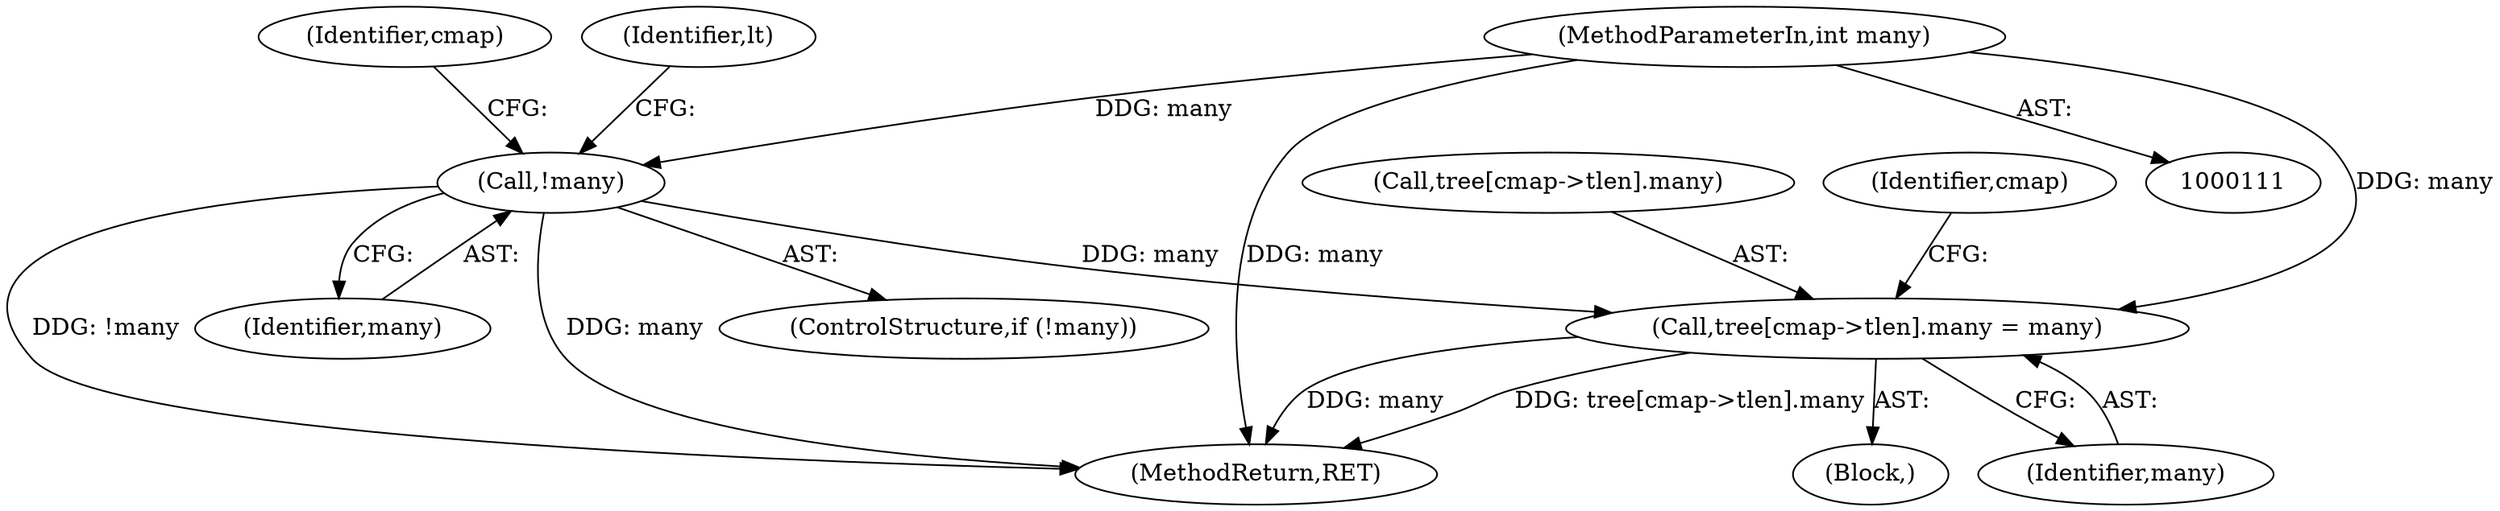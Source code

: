 digraph "0_ghostscript_71ceebcf56e682504da22c4035b39a2d451e8ffd@array" {
"1000663" [label="(Call,tree[cmap->tlen].many = many)"];
"1000407" [label="(Call,!many)"];
"1000118" [label="(MethodParameterIn,int many)"];
"1000663" [label="(Call,tree[cmap->tlen].many = many)"];
"1000406" [label="(ControlStructure,if (!many))"];
"1000408" [label="(Identifier,many)"];
"1000674" [label="(Identifier,cmap)"];
"1000118" [label="(MethodParameterIn,int many)"];
"1000664" [label="(Call,tree[cmap->tlen].many)"];
"1000119" [label="(Block,)"];
"1000407" [label="(Call,!many)"];
"1000761" [label="(MethodReturn,RET)"];
"1000671" [label="(Identifier,many)"];
"1000568" [label="(Identifier,cmap)"];
"1000413" [label="(Identifier,lt)"];
"1000663" -> "1000119"  [label="AST: "];
"1000663" -> "1000671"  [label="CFG: "];
"1000664" -> "1000663"  [label="AST: "];
"1000671" -> "1000663"  [label="AST: "];
"1000674" -> "1000663"  [label="CFG: "];
"1000663" -> "1000761"  [label="DDG: tree[cmap->tlen].many"];
"1000663" -> "1000761"  [label="DDG: many"];
"1000407" -> "1000663"  [label="DDG: many"];
"1000118" -> "1000663"  [label="DDG: many"];
"1000407" -> "1000406"  [label="AST: "];
"1000407" -> "1000408"  [label="CFG: "];
"1000408" -> "1000407"  [label="AST: "];
"1000413" -> "1000407"  [label="CFG: "];
"1000568" -> "1000407"  [label="CFG: "];
"1000407" -> "1000761"  [label="DDG: !many"];
"1000407" -> "1000761"  [label="DDG: many"];
"1000118" -> "1000407"  [label="DDG: many"];
"1000118" -> "1000111"  [label="AST: "];
"1000118" -> "1000761"  [label="DDG: many"];
}

